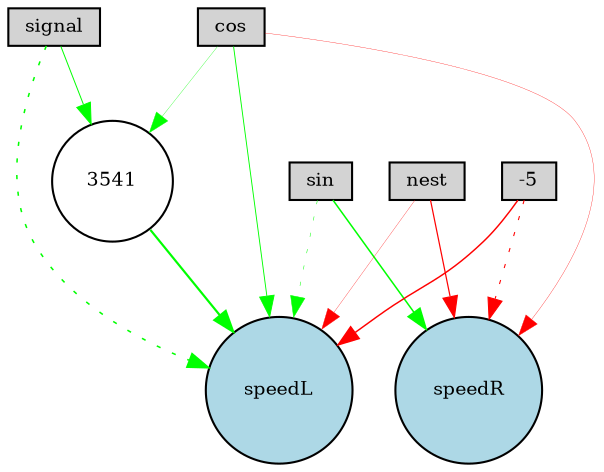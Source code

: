 digraph {
	node [fontsize=9 height=0.2 shape=circle width=0.2]
	cos [fillcolor=lightgray shape=box style=filled]
	sin [fillcolor=lightgray shape=box style=filled]
	nest [fillcolor=lightgray shape=box style=filled]
	signal [fillcolor=lightgray shape=box style=filled]
	-5 [fillcolor=lightgray shape=box style=filled]
	speedL [fillcolor=lightblue style=filled]
	speedR [fillcolor=lightblue style=filled]
	3541 [fillcolor=white style=filled]
	-5 -> speedL [color=red penwidth=0.7009881465006337 style=solid]
	sin -> speedR [color=green penwidth=0.7285736362644252 style=solid]
	-5 -> speedR [color=red penwidth=0.5124731173903252 style=dotted]
	sin -> speedL [color=green penwidth=0.2385386725508891 style=dotted]
	3541 -> speedL [color=green penwidth=1.0461063817129466 style=solid]
	cos -> 3541 [color=green penwidth=0.1501897938897826 style=solid]
	cos -> speedR [color=red penwidth=0.15092973844040203 style=solid]
	nest -> speedL [color=red penwidth=0.14019110491259013 style=solid]
	signal -> 3541 [color=green penwidth=0.4751435389430946 style=solid]
	nest -> speedR [color=red penwidth=0.5864181906656618 style=solid]
	signal -> speedL [color=green penwidth=0.7397306394591422 style=dotted]
	cos -> speedL [color=green penwidth=0.4384896601879229 style=solid]
}
